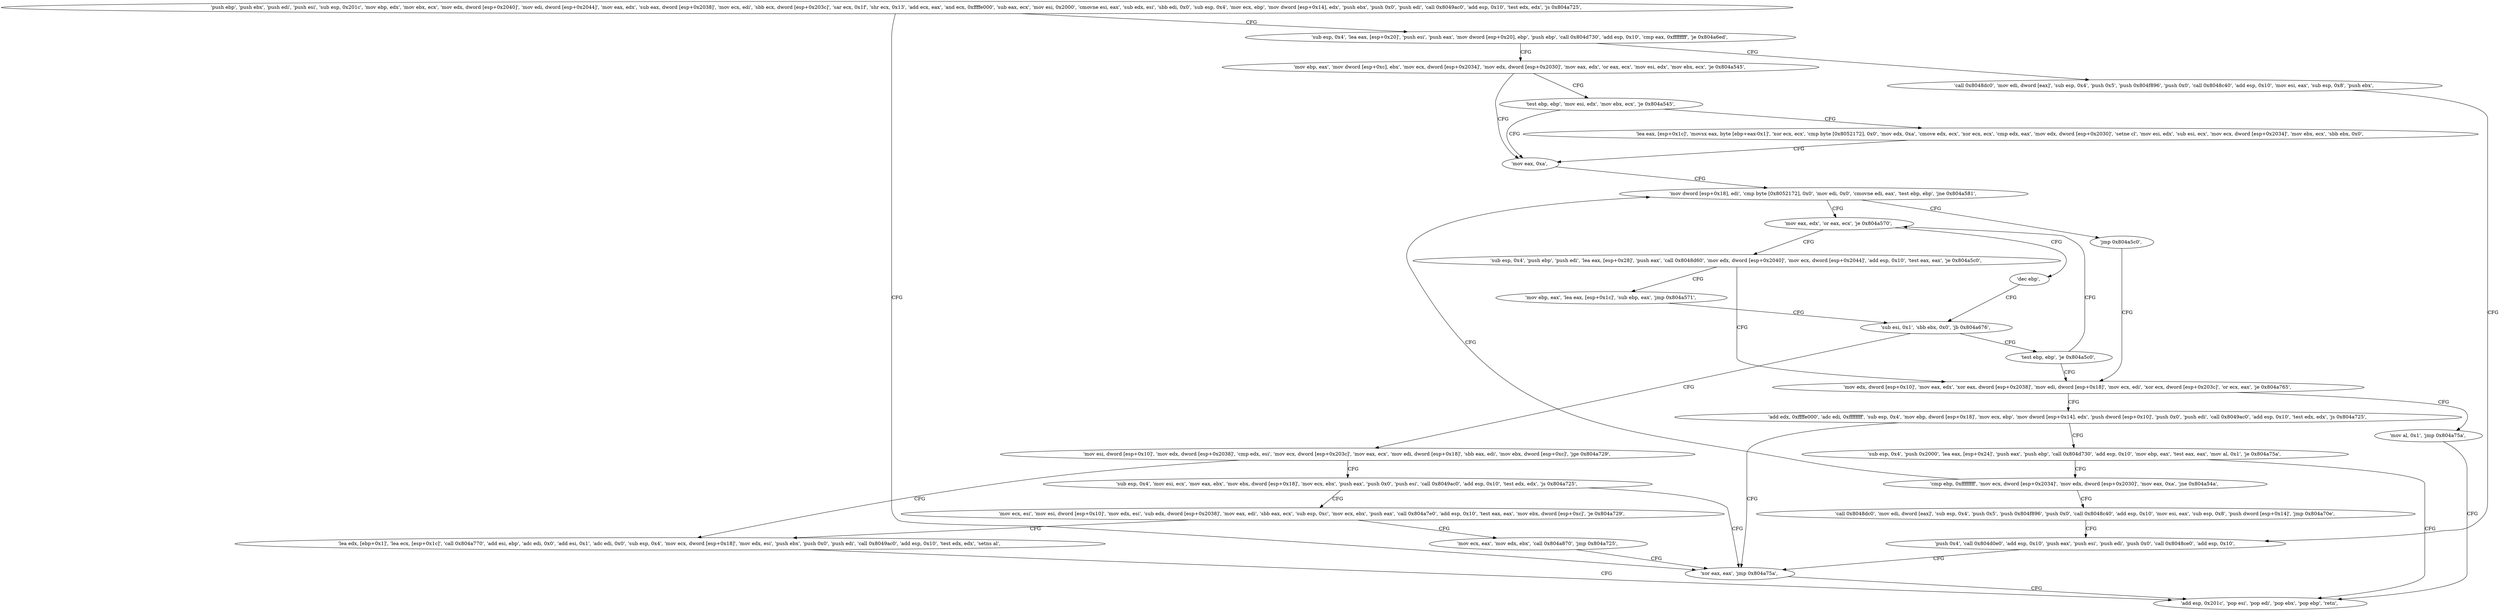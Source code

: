 digraph "func" {
"134521952" [label = "'push ebp', 'push ebx', 'push edi', 'push esi', 'sub esp, 0x201c', 'mov ebp, edx', 'mov ebx, ecx', 'mov edx, dword [esp+0x2040]', 'mov edi, dword [esp+0x2044]', 'mov eax, edx', 'sub eax, dword [esp+0x2038]', 'mov ecx, edi', 'sbb ecx, dword [esp+0x203c]', 'sar ecx, 0x1f', 'shr ecx, 0x13', 'add ecx, eax', 'and ecx, 0xffffe000', 'sub eax, ecx', 'mov esi, 0x2000', 'cmovne esi, eax', 'sub edx, esi', 'sbb edi, 0x0', 'sub esp, 0x4', 'mov ecx, ebp', 'mov dword [esp+0x14], edx', 'push ebx', 'push 0x0', 'push edi', 'call 0x8049ac0', 'add esp, 0x10', 'test edx, edx', 'js 0x804a725', " ]
"134522661" [label = "'xor eax, eax', 'jmp 0x804a75a', " ]
"134522056" [label = "'sub esp, 0x4', 'lea eax, [esp+0x20]', 'push esi', 'push eax', 'mov dword [esp+0x20], ebp', 'push ebp', 'call 0x804d730', 'add esp, 0x10', 'cmp eax, 0xffffffff', 'je 0x804a6ed', " ]
"134522714" [label = "'add esp, 0x201c', 'pop esi', 'pop edi', 'pop ebx', 'pop ebp', 'retn', " ]
"134522605" [label = "'call 0x8048dc0', 'mov edi, dword [eax]', 'sub esp, 0x4', 'push 0x5', 'push 0x804f896', 'push 0x0', 'call 0x8048c40', 'add esp, 0x10', 'mov esi, eax', 'sub esp, 0x8', 'push ebx', " ]
"134522087" [label = "'mov ebp, eax', 'mov dword [esp+0xc], ebx', 'mov ecx, dword [esp+0x2034]', 'mov edx, dword [esp+0x2030]', 'mov eax, edx', 'or eax, ecx', 'mov esi, edx', 'mov ebx, ecx', 'je 0x804a545', " ]
"134522638" [label = "'push 0x4', 'call 0x804d0e0', 'add esp, 0x10', 'push eax', 'push esi', 'push edi', 'push 0x0', 'call 0x8048ce0', 'add esp, 0x10', " ]
"134522181" [label = "'mov eax, 0xa', " ]
"134522117" [label = "'test ebp, ebp', 'mov esi, edx', 'mov ebx, ecx', 'je 0x804a545', " ]
"134522186" [label = "'mov dword [esp+0x18], edi', 'cmp byte [0x8052172], 0x0', 'mov edi, 0x0', 'cmovne edi, eax', 'test ebp, ebp', 'jne 0x804a581', " ]
"134522125" [label = "'lea eax, [esp+0x1c]', 'movsx eax, byte [ebp+eax-0x1]', 'xor ecx, ecx', 'cmp byte [0x8052172], 0x0', 'mov edx, 0xa', 'cmove edx, ecx', 'xor ecx, ecx', 'cmp edx, eax', 'mov edx, dword [esp+0x2030]', 'setne cl', 'mov esi, edx', 'sub esi, ecx', 'mov ecx, dword [esp+0x2034]', 'mov ebx, ecx', 'sbb ebx, 0x0', " ]
"134522241" [label = "'mov eax, edx', 'or eax, ecx', 'je 0x804a570', " ]
"134522224" [label = "'dec ebp', " ]
"134522247" [label = "'sub esp, 0x4', 'push ebp', 'push edi', 'lea eax, [esp+0x28]', 'push eax', 'call 0x8048d60', 'mov edx, dword [esp+0x2040]', 'mov ecx, dword [esp+0x2044]', 'add esp, 0x10', 'test eax, eax', 'je 0x804a5c0', " ]
"134522209" [label = "'jmp 0x804a5c0', " ]
"134522304" [label = "'mov edx, dword [esp+0x10]', 'mov eax, edx', 'xor eax, dword [esp+0x2038]', 'mov edi, dword [esp+0x18]', 'mov ecx, edi', 'xor ecx, dword [esp+0x203c]', 'or ecx, eax', 'je 0x804a765', " ]
"134522225" [label = "'sub esi, 0x1', 'sbb ebx, 0x0', 'jb 0x804a676', " ]
"134522283" [label = "'mov ebp, eax', 'lea eax, [esp+0x1c]', 'sub ebp, eax', 'jmp 0x804a571', " ]
"134522725" [label = "'mov al, 0x1', 'jmp 0x804a75a', " ]
"134522338" [label = "'add edx, 0xffffe000', 'adc edi, 0xffffffff', 'sub esp, 0x4', 'mov ebp, dword [esp+0x18]', 'mov ecx, ebp', 'mov dword [esp+0x14], edx', 'push dword [esp+0x10]', 'push 0x0', 'push edi', 'call 0x8049ac0', 'add esp, 0x10', 'test edx, edx', 'js 0x804a725', " ]
"134522486" [label = "'mov esi, dword [esp+0x10]', 'mov edx, dword [esp+0x2038]', 'cmp edx, esi', 'mov ecx, dword [esp+0x203c]', 'mov eax, ecx', 'mov edi, dword [esp+0x18]', 'sbb eax, edi', 'mov ebx, dword [esp+0xc]', 'jge 0x804a729', " ]
"134522665" [label = "'lea edx, [ebp+0x1]', 'lea ecx, [esp+0x1c]', 'call 0x804a770', 'add esi, ebp', 'adc edi, 0x0', 'add esi, 0x1', 'adc edi, 0x0', 'sub esp, 0x4', 'mov ecx, dword [esp+0x18]', 'mov edx, esi', 'push ebx', 'push 0x0', 'push edi', 'call 0x8049ac0', 'add esp, 0x10', 'test edx, edx', 'setns al', " ]
"134522524" [label = "'sub esp, 0x4', 'mov esi, ecx', 'mov eax, ebx', 'mov ebx, dword [esp+0x18]', 'mov ecx, ebx', 'push eax', 'push 0x0', 'push esi', 'call 0x8049ac0', 'add esp, 0x10', 'test edx, edx', 'js 0x804a725', " ]
"134522237" [label = "'test ebp, ebp', 'je 0x804a5c0', " ]
"134522383" [label = "'sub esp, 0x4', 'push 0x2000', 'lea eax, [esp+0x24]', 'push eax', 'push ebp', 'call 0x804d730', 'add esp, 0x10', 'mov ebp, eax', 'test eax, eax', 'mov al, 0x1', 'je 0x804a75a', " ]
"134522553" [label = "'mov ecx, esi', 'mov esi, dword [esp+0x10]', 'mov edx, esi', 'sub edx, dword [esp+0x2038]', 'mov eax, edi', 'sbb eax, ecx', 'sub esp, 0xc', 'mov ecx, ebx', 'push eax', 'call 0x804a7e0', 'add esp, 0x10', 'test eax, eax', 'mov ebx, dword [esp+0xc]', 'je 0x804a729', " ]
"134522417" [label = "'cmp ebp, 0xffffffff', 'mov ecx, dword [esp+0x2034]', 'mov edx, dword [esp+0x2030]', 'mov eax, 0xa', 'jne 0x804a54a', " ]
"134522594" [label = "'mov ecx, eax', 'mov edx, ebx', 'call 0x804a870', 'jmp 0x804a725', " ]
"134522445" [label = "'call 0x8048dc0', 'mov edi, dword [eax]', 'sub esp, 0x4', 'push 0x5', 'push 0x804f896', 'push 0x0', 'call 0x8048c40', 'add esp, 0x10', 'mov esi, eax', 'sub esp, 0x8', 'push dword [esp+0x14]', 'jmp 0x804a70e', " ]
"134521952" -> "134522661" [ label = "CFG" ]
"134521952" -> "134522056" [ label = "CFG" ]
"134522661" -> "134522714" [ label = "CFG" ]
"134522056" -> "134522605" [ label = "CFG" ]
"134522056" -> "134522087" [ label = "CFG" ]
"134522605" -> "134522638" [ label = "CFG" ]
"134522087" -> "134522181" [ label = "CFG" ]
"134522087" -> "134522117" [ label = "CFG" ]
"134522638" -> "134522661" [ label = "CFG" ]
"134522181" -> "134522186" [ label = "CFG" ]
"134522117" -> "134522181" [ label = "CFG" ]
"134522117" -> "134522125" [ label = "CFG" ]
"134522186" -> "134522241" [ label = "CFG" ]
"134522186" -> "134522209" [ label = "CFG" ]
"134522125" -> "134522181" [ label = "CFG" ]
"134522241" -> "134522224" [ label = "CFG" ]
"134522241" -> "134522247" [ label = "CFG" ]
"134522224" -> "134522225" [ label = "CFG" ]
"134522247" -> "134522304" [ label = "CFG" ]
"134522247" -> "134522283" [ label = "CFG" ]
"134522209" -> "134522304" [ label = "CFG" ]
"134522304" -> "134522725" [ label = "CFG" ]
"134522304" -> "134522338" [ label = "CFG" ]
"134522225" -> "134522486" [ label = "CFG" ]
"134522225" -> "134522237" [ label = "CFG" ]
"134522283" -> "134522225" [ label = "CFG" ]
"134522725" -> "134522714" [ label = "CFG" ]
"134522338" -> "134522661" [ label = "CFG" ]
"134522338" -> "134522383" [ label = "CFG" ]
"134522486" -> "134522665" [ label = "CFG" ]
"134522486" -> "134522524" [ label = "CFG" ]
"134522665" -> "134522714" [ label = "CFG" ]
"134522524" -> "134522661" [ label = "CFG" ]
"134522524" -> "134522553" [ label = "CFG" ]
"134522237" -> "134522304" [ label = "CFG" ]
"134522237" -> "134522241" [ label = "CFG" ]
"134522383" -> "134522714" [ label = "CFG" ]
"134522383" -> "134522417" [ label = "CFG" ]
"134522553" -> "134522665" [ label = "CFG" ]
"134522553" -> "134522594" [ label = "CFG" ]
"134522417" -> "134522186" [ label = "CFG" ]
"134522417" -> "134522445" [ label = "CFG" ]
"134522594" -> "134522661" [ label = "CFG" ]
"134522445" -> "134522638" [ label = "CFG" ]
}

